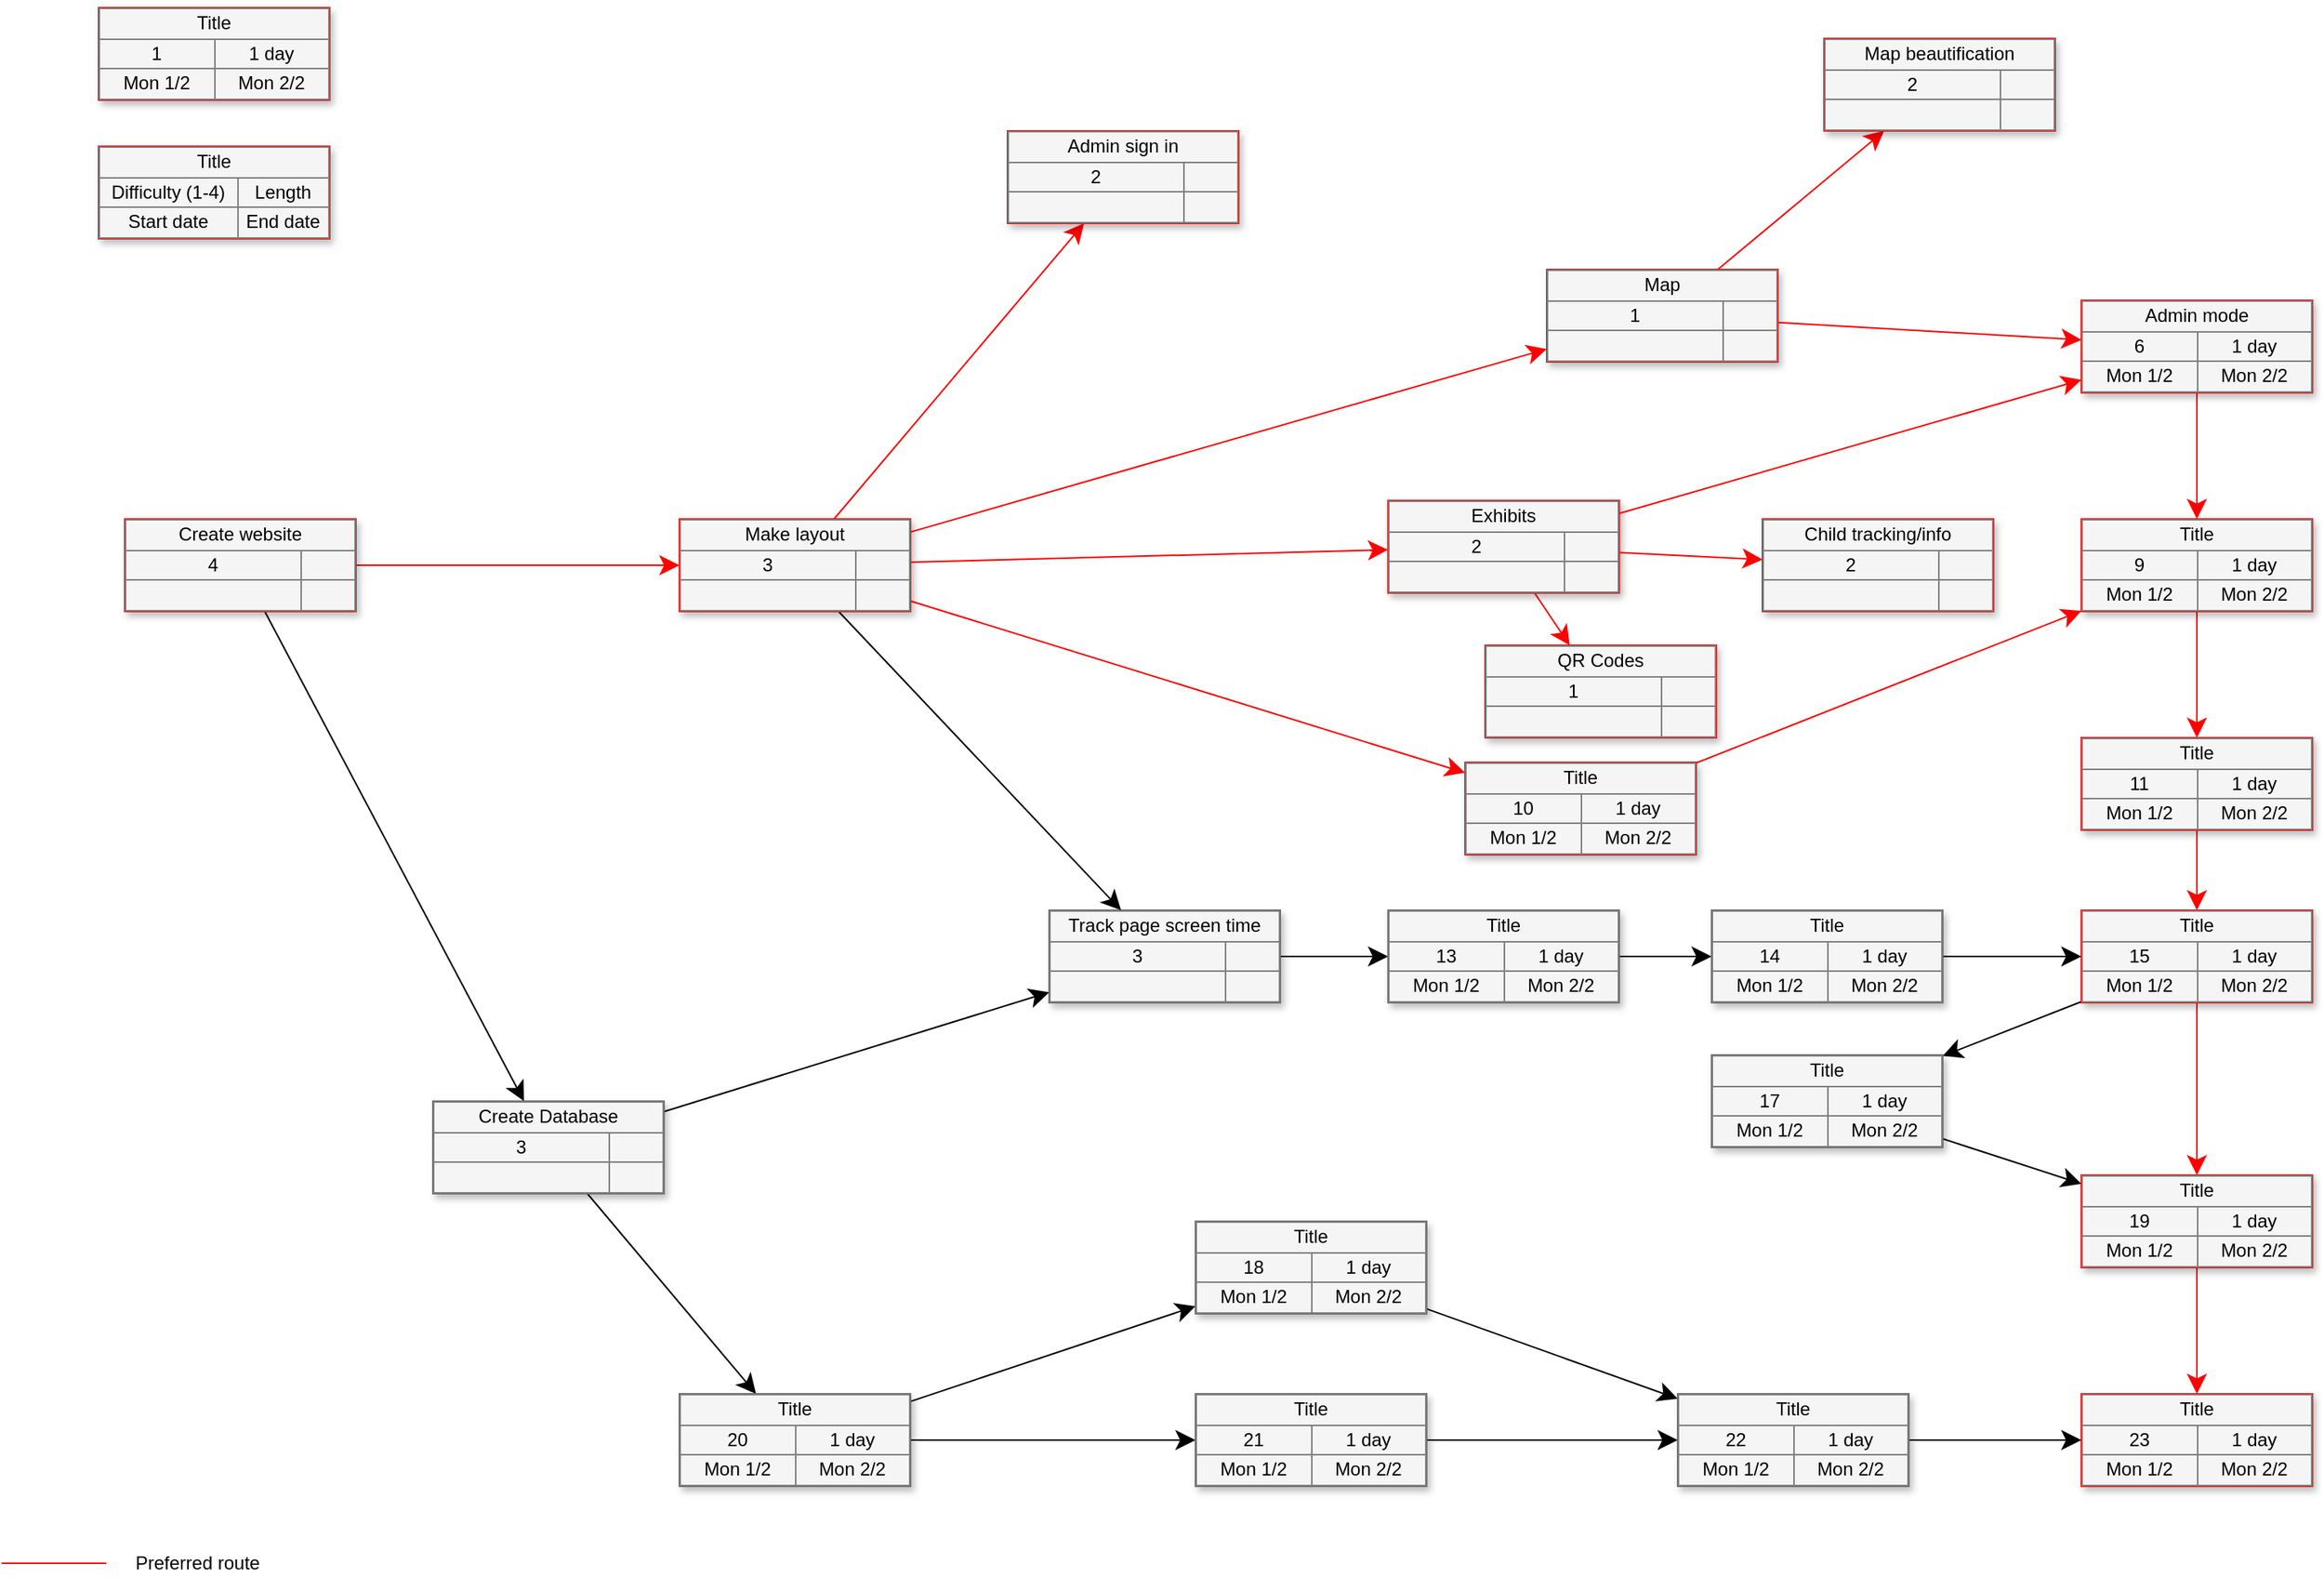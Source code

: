 <mxfile version="23.1.2" type="github">
  <diagram name="Page-1" id="J03XFwXeaJ3_T0vlT2W6">
    <mxGraphModel dx="2585" dy="1135" grid="1" gridSize="10" guides="1" tooltips="1" connect="1" arrows="1" fold="1" page="1" pageScale="1" pageWidth="850" pageHeight="1100" math="0" shadow="0">
      <root>
        <mxCell id="0" />
        <mxCell id="1" parent="0" />
        <mxCell id="STabTnl1CdR23ZgxqfIc-58" style="edgeStyle=none;curved=1;html=1;startSize=10;endArrow=classic;endFill=1;endSize=10;strokeColor=#FF0000;strokeWidth=1;fontSize=12;" edge="1" parent="1" source="STabTnl1CdR23ZgxqfIc-80" target="STabTnl1CdR23ZgxqfIc-75">
          <mxGeometry relative="1" as="geometry" />
        </mxCell>
        <mxCell id="STabTnl1CdR23ZgxqfIc-59" style="edgeStyle=none;curved=1;html=1;startSize=10;endArrow=classic;endFill=1;endSize=10;strokeColor=#FF0000;strokeWidth=1;fontSize=12;" edge="1" parent="1" source="STabTnl1CdR23ZgxqfIc-61" target="STabTnl1CdR23ZgxqfIc-80">
          <mxGeometry relative="1" as="geometry" />
        </mxCell>
        <mxCell id="STabTnl1CdR23ZgxqfIc-60" style="edgeStyle=none;curved=1;html=1;startSize=10;endArrow=classic;endFill=1;endSize=10;strokeWidth=1;fontSize=12;" edge="1" parent="1" source="STabTnl1CdR23ZgxqfIc-61" target="STabTnl1CdR23ZgxqfIc-83">
          <mxGeometry relative="1" as="geometry" />
        </mxCell>
        <mxCell id="STabTnl1CdR23ZgxqfIc-61" value="&lt;table border=&quot;1&quot; width=&quot;100%&quot; style=&quot;width: 100% ; height: 100% ; border-collapse: collapse&quot;&gt;&lt;tbody&gt;&lt;tr&gt;&lt;td colspan=&quot;2&quot; align=&quot;center&quot;&gt;&lt;font style=&quot;font-size: 12px;&quot;&gt;Create website&lt;/font&gt;&lt;/td&gt;&lt;/tr&gt;&lt;tr&gt;&lt;td align=&quot;center&quot;&gt;4&lt;/td&gt;&lt;td align=&quot;center&quot;&gt;&lt;br&gt;&lt;/td&gt;&lt;/tr&gt;&lt;tr&gt;&lt;td align=&quot;center&quot;&gt;&lt;br&gt;&lt;/td&gt;&lt;td align=&quot;center&quot;&gt;&lt;br&gt;&lt;/td&gt;&lt;/tr&gt;&lt;/tbody&gt;&lt;/table&gt;" style="text;html=1;strokeColor=#FF0000;fillColor=#f5f5f5;overflow=fill;rounded=0;shadow=1;fontSize=12;align=center;" vertex="1" parent="1">
          <mxGeometry x="167" y="432" width="150" height="60" as="geometry" />
        </mxCell>
        <mxCell id="STabTnl1CdR23ZgxqfIc-62" style="edgeStyle=none;curved=1;html=1;startSize=10;endArrow=classic;endFill=1;endSize=10;strokeColor=#FF0000;strokeWidth=1;fontSize=12;" edge="1" parent="1" source="STabTnl1CdR23ZgxqfIc-63" target="STabTnl1CdR23ZgxqfIc-93">
          <mxGeometry relative="1" as="geometry" />
        </mxCell>
        <mxCell id="STabTnl1CdR23ZgxqfIc-63" value="&lt;table border=&quot;1&quot; width=&quot;100%&quot; style=&quot;width: 100% ; height: 100% ; border-collapse: collapse&quot;&gt;&lt;tbody&gt;&lt;tr&gt;&lt;td colspan=&quot;2&quot; align=&quot;center&quot;&gt;&lt;font style=&quot;font-size: 12px&quot;&gt;Title&lt;/font&gt;&lt;/td&gt;&lt;/tr&gt;&lt;tr&gt;&lt;td align=&quot;center&quot;&gt;19&lt;/td&gt;&lt;td align=&quot;center&quot;&gt;&lt;font style=&quot;font-size: 12px&quot;&gt;1 day&lt;/font&gt;&lt;/td&gt;&lt;/tr&gt;&lt;tr&gt;&lt;td align=&quot;center&quot;&gt;&lt;font style=&quot;font-size: 12px&quot;&gt;Mon 1/2&lt;/font&gt;&lt;/td&gt;&lt;td align=&quot;center&quot;&gt;&lt;font style=&quot;font-size: 12px&quot;&gt;Mon 2/2&lt;/font&gt;&lt;/td&gt;&lt;/tr&gt;&lt;/tbody&gt;&lt;/table&gt;" style="text;html=1;strokeColor=#FF0000;fillColor=#f5f5f5;overflow=fill;rounded=0;shadow=1;fontSize=12;align=center;" vertex="1" parent="1">
          <mxGeometry x="1437" y="858" width="150" height="60" as="geometry" />
        </mxCell>
        <mxCell id="STabTnl1CdR23ZgxqfIc-64" style="edgeStyle=none;curved=1;html=1;startSize=10;endArrow=classic;endFill=1;endSize=10;strokeColor=#FF0000;strokeWidth=1;fontSize=12;" edge="1" parent="1" source="STabTnl1CdR23ZgxqfIc-66" target="STabTnl1CdR23ZgxqfIc-63">
          <mxGeometry relative="1" as="geometry" />
        </mxCell>
        <mxCell id="STabTnl1CdR23ZgxqfIc-65" style="edgeStyle=none;curved=1;html=1;startSize=10;endArrow=classic;endFill=1;endSize=10;strokeWidth=1;fontSize=12;" edge="1" parent="1" source="STabTnl1CdR23ZgxqfIc-66" target="STabTnl1CdR23ZgxqfIc-108">
          <mxGeometry relative="1" as="geometry">
            <mxPoint x="1397" y="700" as="targetPoint" />
          </mxGeometry>
        </mxCell>
        <mxCell id="STabTnl1CdR23ZgxqfIc-66" value="&lt;table border=&quot;1&quot; width=&quot;100%&quot; style=&quot;width: 100% ; height: 100% ; border-collapse: collapse&quot;&gt;&lt;tbody&gt;&lt;tr&gt;&lt;td colspan=&quot;2&quot; align=&quot;center&quot;&gt;&lt;font style=&quot;font-size: 12px&quot;&gt;Title&lt;/font&gt;&lt;/td&gt;&lt;/tr&gt;&lt;tr&gt;&lt;td align=&quot;center&quot;&gt;15&lt;/td&gt;&lt;td align=&quot;center&quot;&gt;&lt;font style=&quot;font-size: 12px&quot;&gt;1 day&lt;/font&gt;&lt;/td&gt;&lt;/tr&gt;&lt;tr&gt;&lt;td align=&quot;center&quot;&gt;&lt;font style=&quot;font-size: 12px&quot;&gt;Mon 1/2&lt;/font&gt;&lt;/td&gt;&lt;td align=&quot;center&quot;&gt;&lt;font style=&quot;font-size: 12px&quot;&gt;Mon 2/2&lt;/font&gt;&lt;/td&gt;&lt;/tr&gt;&lt;/tbody&gt;&lt;/table&gt;" style="text;html=1;strokeColor=#FF0000;fillColor=#f5f5f5;overflow=fill;rounded=0;shadow=1;fontSize=12;align=center;" vertex="1" parent="1">
          <mxGeometry x="1437" y="686" width="150" height="60" as="geometry" />
        </mxCell>
        <mxCell id="STabTnl1CdR23ZgxqfIc-67" style="edgeStyle=none;curved=1;html=1;startSize=10;endArrow=classic;endFill=1;endSize=10;strokeColor=#FF0000;strokeWidth=1;fontSize=12;" edge="1" parent="1" source="STabTnl1CdR23ZgxqfIc-68" target="STabTnl1CdR23ZgxqfIc-66">
          <mxGeometry relative="1" as="geometry" />
        </mxCell>
        <mxCell id="STabTnl1CdR23ZgxqfIc-68" value="&lt;table border=&quot;1&quot; width=&quot;100%&quot; style=&quot;width: 100% ; height: 100% ; border-collapse: collapse&quot;&gt;&lt;tbody&gt;&lt;tr&gt;&lt;td colspan=&quot;2&quot; align=&quot;center&quot;&gt;&lt;font style=&quot;font-size: 12px&quot;&gt;Title&lt;/font&gt;&lt;/td&gt;&lt;/tr&gt;&lt;tr&gt;&lt;td align=&quot;center&quot;&gt;&lt;font style=&quot;font-size: 12px&quot;&gt;11&lt;/font&gt;&lt;/td&gt;&lt;td align=&quot;center&quot;&gt;&lt;font style=&quot;font-size: 12px&quot;&gt;1 day&lt;/font&gt;&lt;/td&gt;&lt;/tr&gt;&lt;tr&gt;&lt;td align=&quot;center&quot;&gt;&lt;font style=&quot;font-size: 12px&quot;&gt;Mon 1/2&lt;/font&gt;&lt;/td&gt;&lt;td align=&quot;center&quot;&gt;&lt;font style=&quot;font-size: 12px&quot;&gt;Mon 2/2&lt;/font&gt;&lt;/td&gt;&lt;/tr&gt;&lt;/tbody&gt;&lt;/table&gt;" style="text;html=1;strokeColor=#FF0000;fillColor=#f5f5f5;overflow=fill;rounded=0;shadow=1;fontSize=12;align=center;" vertex="1" parent="1">
          <mxGeometry x="1437" y="574" width="150" height="60" as="geometry" />
        </mxCell>
        <mxCell id="STabTnl1CdR23ZgxqfIc-69" style="edgeStyle=none;curved=1;html=1;startSize=10;endArrow=classic;endFill=1;endSize=10;strokeColor=#FF0000;strokeWidth=1;fontSize=12;" edge="1" parent="1" source="STabTnl1CdR23ZgxqfIc-70" target="STabTnl1CdR23ZgxqfIc-68">
          <mxGeometry relative="1" as="geometry" />
        </mxCell>
        <mxCell id="STabTnl1CdR23ZgxqfIc-70" value="&lt;table border=&quot;1&quot; width=&quot;100%&quot; style=&quot;width: 100% ; height: 100% ; border-collapse: collapse&quot;&gt;&lt;tbody&gt;&lt;tr&gt;&lt;td colspan=&quot;2&quot; align=&quot;center&quot;&gt;&lt;font style=&quot;font-size: 12px&quot;&gt;Title&lt;/font&gt;&lt;/td&gt;&lt;/tr&gt;&lt;tr&gt;&lt;td align=&quot;center&quot;&gt;9&lt;/td&gt;&lt;td align=&quot;center&quot;&gt;&lt;font style=&quot;font-size: 12px&quot;&gt;1 day&lt;/font&gt;&lt;/td&gt;&lt;/tr&gt;&lt;tr&gt;&lt;td align=&quot;center&quot;&gt;&lt;font style=&quot;font-size: 12px&quot;&gt;Mon 1/2&lt;/font&gt;&lt;/td&gt;&lt;td align=&quot;center&quot;&gt;&lt;font style=&quot;font-size: 12px&quot;&gt;Mon 2/2&lt;/font&gt;&lt;/td&gt;&lt;/tr&gt;&lt;/tbody&gt;&lt;/table&gt;" style="text;html=1;strokeColor=#FF0000;fillColor=#f5f5f5;overflow=fill;rounded=0;shadow=1;fontSize=12;align=center;" vertex="1" parent="1">
          <mxGeometry x="1437" y="432" width="150" height="60" as="geometry" />
        </mxCell>
        <mxCell id="STabTnl1CdR23ZgxqfIc-71" style="edgeStyle=none;curved=1;html=1;startSize=10;endArrow=classic;endFill=1;endSize=10;strokeWidth=1;fontSize=12;" edge="1" parent="1" source="STabTnl1CdR23ZgxqfIc-72" target="STabTnl1CdR23ZgxqfIc-104">
          <mxGeometry relative="1" as="geometry" />
        </mxCell>
        <mxCell id="STabTnl1CdR23ZgxqfIc-72" value="&lt;table border=&quot;1&quot; width=&quot;100%&quot; style=&quot;width: 100% ; height: 100% ; border-collapse: collapse&quot;&gt;&lt;tbody&gt;&lt;tr&gt;&lt;td colspan=&quot;2&quot; align=&quot;center&quot;&gt;Track page screen time&lt;/td&gt;&lt;/tr&gt;&lt;tr&gt;&lt;td align=&quot;center&quot;&gt;3&lt;/td&gt;&lt;td align=&quot;center&quot;&gt;&lt;/td&gt;&lt;/tr&gt;&lt;tr&gt;&lt;td align=&quot;center&quot;&gt;&lt;/td&gt;&lt;td align=&quot;center&quot;&gt;&lt;br&gt;&lt;/td&gt;&lt;/tr&gt;&lt;/tbody&gt;&lt;/table&gt;" style="text;html=1;strokeColor=#666666;fillColor=#f5f5f5;overflow=fill;rounded=0;shadow=1;fontSize=12;align=center;" vertex="1" parent="1">
          <mxGeometry x="767" y="686" width="150" height="60" as="geometry" />
        </mxCell>
        <mxCell id="STabTnl1CdR23ZgxqfIc-73" style="edgeStyle=none;curved=1;html=1;startSize=10;endArrow=classic;endFill=1;endSize=10;strokeColor=#FF0000;strokeWidth=1;fontSize=12;" edge="1" parent="1" source="STabTnl1CdR23ZgxqfIc-74" target="STabTnl1CdR23ZgxqfIc-96">
          <mxGeometry relative="1" as="geometry" />
        </mxCell>
        <mxCell id="STabTnl1CdR23ZgxqfIc-74" value="&lt;table border=&quot;1&quot; width=&quot;100%&quot; style=&quot;width: 100% ; height: 100% ; border-collapse: collapse&quot;&gt;&lt;tbody&gt;&lt;tr&gt;&lt;td colspan=&quot;2&quot; align=&quot;center&quot;&gt;Exhibits&lt;/td&gt;&lt;/tr&gt;&lt;tr&gt;&lt;td align=&quot;center&quot;&gt;2&lt;/td&gt;&lt;td align=&quot;center&quot;&gt;&lt;/td&gt;&lt;/tr&gt;&lt;tr&gt;&lt;td align=&quot;center&quot;&gt;&lt;/td&gt;&lt;td align=&quot;center&quot;&gt;&lt;br&gt;&lt;/td&gt;&lt;/tr&gt;&lt;/tbody&gt;&lt;/table&gt;" style="text;html=1;strokeColor=#FF0000;fillColor=#f5f5f5;overflow=fill;rounded=0;shadow=1;fontSize=12;align=center;" vertex="1" parent="1">
          <mxGeometry x="987" y="420" width="150" height="60" as="geometry" />
        </mxCell>
        <mxCell id="STabTnl1CdR23ZgxqfIc-75" value="&lt;table border=&quot;1&quot; width=&quot;100%&quot; style=&quot;width: 100% ; height: 100% ; border-collapse: collapse&quot;&gt;&lt;tbody&gt;&lt;tr&gt;&lt;td colspan=&quot;2&quot; align=&quot;center&quot;&gt;Admin sign in&lt;/td&gt;&lt;/tr&gt;&lt;tr&gt;&lt;td align=&quot;center&quot;&gt;2&lt;/td&gt;&lt;td align=&quot;center&quot;&gt;&lt;br&gt;&lt;/td&gt;&lt;/tr&gt;&lt;tr&gt;&lt;td align=&quot;center&quot;&gt;&lt;/td&gt;&lt;td align=&quot;center&quot;&gt;&lt;br&gt;&lt;/td&gt;&lt;/tr&gt;&lt;/tbody&gt;&lt;/table&gt;" style="text;html=1;strokeColor=#FF0000;fillColor=#f5f5f5;overflow=fill;rounded=0;shadow=1;fontSize=12;align=center;" vertex="1" parent="1">
          <mxGeometry x="740" y="180" width="150" height="60" as="geometry" />
        </mxCell>
        <mxCell id="STabTnl1CdR23ZgxqfIc-76" style="edgeStyle=none;curved=1;html=1;startSize=10;endArrow=classic;endFill=1;endSize=10;strokeColor=#FF0000;strokeWidth=1;fontSize=12;" edge="1" parent="1" source="STabTnl1CdR23ZgxqfIc-80" target="STabTnl1CdR23ZgxqfIc-85">
          <mxGeometry relative="1" as="geometry" />
        </mxCell>
        <mxCell id="STabTnl1CdR23ZgxqfIc-77" style="edgeStyle=none;curved=1;html=1;startSize=10;endArrow=classic;endFill=1;endSize=10;strokeColor=#FF0000;strokeWidth=1;fontSize=12;" edge="1" parent="1" source="STabTnl1CdR23ZgxqfIc-80" target="STabTnl1CdR23ZgxqfIc-74">
          <mxGeometry relative="1" as="geometry" />
        </mxCell>
        <mxCell id="STabTnl1CdR23ZgxqfIc-78" style="edgeStyle=none;curved=1;html=1;startSize=10;endArrow=classic;endFill=1;endSize=10;strokeColor=#FF0000;strokeWidth=1;fontSize=12;" edge="1" parent="1" source="STabTnl1CdR23ZgxqfIc-80" target="STabTnl1CdR23ZgxqfIc-87">
          <mxGeometry relative="1" as="geometry" />
        </mxCell>
        <mxCell id="STabTnl1CdR23ZgxqfIc-79" style="edgeStyle=none;curved=1;html=1;startSize=10;endArrow=classic;endFill=1;endSize=10;strokeWidth=1;fontSize=12;" edge="1" parent="1" source="STabTnl1CdR23ZgxqfIc-80" target="STabTnl1CdR23ZgxqfIc-72">
          <mxGeometry relative="1" as="geometry" />
        </mxCell>
        <mxCell id="STabTnl1CdR23ZgxqfIc-80" value="&lt;table border=&quot;1&quot; width=&quot;100%&quot; style=&quot;width: 100% ; height: 100% ; border-collapse: collapse&quot;&gt;&lt;tbody&gt;&lt;tr&gt;&lt;td colspan=&quot;2&quot; align=&quot;center&quot;&gt;Make layout&lt;/td&gt;&lt;/tr&gt;&lt;tr&gt;&lt;td align=&quot;center&quot;&gt;3&lt;/td&gt;&lt;td align=&quot;center&quot;&gt;&lt;br&gt;&lt;/td&gt;&lt;/tr&gt;&lt;tr&gt;&lt;td align=&quot;center&quot;&gt;&lt;/td&gt;&lt;td align=&quot;center&quot;&gt;&lt;br&gt;&lt;/td&gt;&lt;/tr&gt;&lt;/tbody&gt;&lt;/table&gt;" style="text;html=1;strokeColor=#FF0000;fillColor=#f5f5f5;overflow=fill;rounded=0;shadow=1;fontSize=12;align=center;" vertex="1" parent="1">
          <mxGeometry x="527" y="432.0" width="150" height="60" as="geometry" />
        </mxCell>
        <mxCell id="STabTnl1CdR23ZgxqfIc-81" style="edgeStyle=none;curved=1;html=1;startSize=10;endArrow=classic;endFill=1;endSize=10;strokeWidth=1;fontSize=12;" edge="1" parent="1" source="STabTnl1CdR23ZgxqfIc-83" target="STabTnl1CdR23ZgxqfIc-92">
          <mxGeometry relative="1" as="geometry" />
        </mxCell>
        <mxCell id="STabTnl1CdR23ZgxqfIc-82" style="edgeStyle=none;curved=1;html=1;startSize=10;endArrow=classic;endFill=1;endSize=10;strokeWidth=1;fontSize=12;" edge="1" parent="1" source="STabTnl1CdR23ZgxqfIc-83" target="STabTnl1CdR23ZgxqfIc-72">
          <mxGeometry relative="1" as="geometry" />
        </mxCell>
        <mxCell id="STabTnl1CdR23ZgxqfIc-83" value="&lt;table border=&quot;1&quot; width=&quot;100%&quot; style=&quot;width: 100% ; height: 100% ; border-collapse: collapse&quot;&gt;&lt;tbody&gt;&lt;tr&gt;&lt;td colspan=&quot;2&quot; align=&quot;center&quot;&gt;Create Database&lt;/td&gt;&lt;/tr&gt;&lt;tr&gt;&lt;td align=&quot;center&quot;&gt;3&lt;/td&gt;&lt;td align=&quot;center&quot;&gt;&lt;br&gt;&lt;/td&gt;&lt;/tr&gt;&lt;tr&gt;&lt;td align=&quot;center&quot;&gt;&lt;/td&gt;&lt;td align=&quot;center&quot;&gt;&lt;br&gt;&lt;/td&gt;&lt;/tr&gt;&lt;/tbody&gt;&lt;/table&gt;" style="text;html=1;strokeColor=#666666;fillColor=#f5f5f5;overflow=fill;rounded=0;shadow=1;fontSize=12;align=center;" vertex="1" parent="1">
          <mxGeometry x="367" y="810" width="150" height="60" as="geometry" />
        </mxCell>
        <mxCell id="STabTnl1CdR23ZgxqfIc-84" style="edgeStyle=none;curved=1;html=1;startSize=10;endArrow=classic;endFill=1;endSize=10;strokeColor=#FF0000;strokeWidth=1;fontSize=12;" edge="1" parent="1" source="STabTnl1CdR23ZgxqfIc-85" target="STabTnl1CdR23ZgxqfIc-94">
          <mxGeometry relative="1" as="geometry" />
        </mxCell>
        <mxCell id="STabTnl1CdR23ZgxqfIc-85" value="&lt;table border=&quot;1&quot; width=&quot;100%&quot; style=&quot;width: 100% ; height: 100% ; border-collapse: collapse&quot;&gt;&lt;tbody&gt;&lt;tr&gt;&lt;td colspan=&quot;2&quot; align=&quot;center&quot;&gt;Map&lt;/td&gt;&lt;/tr&gt;&lt;tr&gt;&lt;td align=&quot;center&quot;&gt;&lt;font style=&quot;font-size: 12px;&quot;&gt;1&lt;/font&gt;&lt;/td&gt;&lt;td align=&quot;center&quot;&gt;&lt;/td&gt;&lt;/tr&gt;&lt;tr&gt;&lt;td align=&quot;center&quot;&gt;&lt;/td&gt;&lt;td align=&quot;center&quot;&gt;&lt;br&gt;&lt;/td&gt;&lt;/tr&gt;&lt;/tbody&gt;&lt;/table&gt;" style="text;html=1;strokeColor=#FF0000;fillColor=#f5f5f5;overflow=fill;rounded=0;shadow=1;fontSize=12;align=center;" vertex="1" parent="1">
          <mxGeometry x="1090" y="270" width="150" height="60" as="geometry" />
        </mxCell>
        <mxCell id="STabTnl1CdR23ZgxqfIc-86" style="edgeStyle=none;curved=1;html=1;startSize=10;endArrow=classic;endFill=1;endSize=10;strokeColor=#FF0000;strokeWidth=1;fontSize=12;" edge="1" parent="1" source="STabTnl1CdR23ZgxqfIc-87" target="STabTnl1CdR23ZgxqfIc-70">
          <mxGeometry relative="1" as="geometry" />
        </mxCell>
        <mxCell id="STabTnl1CdR23ZgxqfIc-87" value="&lt;table border=&quot;1&quot; width=&quot;100%&quot; style=&quot;width: 100% ; height: 100% ; border-collapse: collapse&quot;&gt;&lt;tbody&gt;&lt;tr&gt;&lt;td colspan=&quot;2&quot; align=&quot;center&quot;&gt;&lt;font style=&quot;font-size: 12px&quot;&gt;Title&lt;/font&gt;&lt;/td&gt;&lt;/tr&gt;&lt;tr&gt;&lt;td align=&quot;center&quot;&gt;10&lt;/td&gt;&lt;td align=&quot;center&quot;&gt;&lt;font style=&quot;font-size: 12px&quot;&gt;1 day&lt;/font&gt;&lt;/td&gt;&lt;/tr&gt;&lt;tr&gt;&lt;td align=&quot;center&quot;&gt;&lt;font style=&quot;font-size: 12px&quot;&gt;Mon 1/2&lt;/font&gt;&lt;/td&gt;&lt;td align=&quot;center&quot;&gt;&lt;font style=&quot;font-size: 12px&quot;&gt;Mon 2/2&lt;/font&gt;&lt;/td&gt;&lt;/tr&gt;&lt;/tbody&gt;&lt;/table&gt;" style="text;html=1;strokeColor=#FF0000;fillColor=#f5f5f5;overflow=fill;rounded=0;shadow=1;fontSize=12;align=center;" vertex="1" parent="1">
          <mxGeometry x="1037" y="590" width="150" height="60" as="geometry" />
        </mxCell>
        <mxCell id="STabTnl1CdR23ZgxqfIc-88" style="edgeStyle=none;curved=1;html=1;startSize=10;endArrow=classic;endFill=1;endSize=10;strokeColor=#FF0000;strokeWidth=1;fontSize=12;" edge="1" parent="1" source="STabTnl1CdR23ZgxqfIc-89" target="STabTnl1CdR23ZgxqfIc-70">
          <mxGeometry relative="1" as="geometry" />
        </mxCell>
        <mxCell id="STabTnl1CdR23ZgxqfIc-89" value="&lt;table border=&quot;1&quot; width=&quot;100%&quot; style=&quot;width: 100% ; height: 100% ; border-collapse: collapse&quot;&gt;&lt;tbody&gt;&lt;tr&gt;&lt;td colspan=&quot;2&quot; align=&quot;center&quot;&gt;Admin mode&lt;/td&gt;&lt;/tr&gt;&lt;tr&gt;&lt;td align=&quot;center&quot;&gt;6&lt;/td&gt;&lt;td align=&quot;center&quot;&gt;&lt;font style=&quot;font-size: 12px&quot;&gt;1 day&lt;/font&gt;&lt;/td&gt;&lt;/tr&gt;&lt;tr&gt;&lt;td align=&quot;center&quot;&gt;&lt;font style=&quot;font-size: 12px&quot;&gt;Mon 1/2&lt;/font&gt;&lt;/td&gt;&lt;td align=&quot;center&quot;&gt;&lt;font style=&quot;font-size: 12px&quot;&gt;Mon 2/2&lt;/font&gt;&lt;/td&gt;&lt;/tr&gt;&lt;/tbody&gt;&lt;/table&gt;" style="text;html=1;strokeColor=#FF0000;fillColor=#f5f5f5;overflow=fill;rounded=0;shadow=1;fontSize=12;align=center;" vertex="1" parent="1">
          <mxGeometry x="1437" y="290" width="150" height="60" as="geometry" />
        </mxCell>
        <mxCell id="STabTnl1CdR23ZgxqfIc-90" style="edgeStyle=none;curved=1;html=1;startSize=10;endArrow=classic;endFill=1;endSize=10;strokeWidth=1;fontSize=12;" edge="1" parent="1" source="STabTnl1CdR23ZgxqfIc-92" target="STabTnl1CdR23ZgxqfIc-100">
          <mxGeometry relative="1" as="geometry" />
        </mxCell>
        <mxCell id="STabTnl1CdR23ZgxqfIc-91" style="edgeStyle=none;curved=1;html=1;startSize=10;endArrow=classic;endFill=1;endSize=10;strokeWidth=1;fontSize=12;" edge="1" parent="1" source="STabTnl1CdR23ZgxqfIc-92" target="STabTnl1CdR23ZgxqfIc-98">
          <mxGeometry relative="1" as="geometry" />
        </mxCell>
        <mxCell id="STabTnl1CdR23ZgxqfIc-92" value="&lt;table border=&quot;1&quot; width=&quot;100%&quot; style=&quot;width: 100% ; height: 100% ; border-collapse: collapse&quot;&gt;&lt;tbody&gt;&lt;tr&gt;&lt;td colspan=&quot;2&quot; align=&quot;center&quot;&gt;&lt;font style=&quot;font-size: 12px&quot;&gt;Title&lt;/font&gt;&lt;/td&gt;&lt;/tr&gt;&lt;tr&gt;&lt;td align=&quot;center&quot;&gt;20&lt;/td&gt;&lt;td align=&quot;center&quot;&gt;&lt;font style=&quot;font-size: 12px&quot;&gt;1 day&lt;/font&gt;&lt;/td&gt;&lt;/tr&gt;&lt;tr&gt;&lt;td align=&quot;center&quot;&gt;&lt;font style=&quot;font-size: 12px&quot;&gt;Mon 1/2&lt;/font&gt;&lt;/td&gt;&lt;td align=&quot;center&quot;&gt;&lt;font style=&quot;font-size: 12px&quot;&gt;Mon 2/2&lt;/font&gt;&lt;/td&gt;&lt;/tr&gt;&lt;/tbody&gt;&lt;/table&gt;" style="text;html=1;strokeColor=#666666;fillColor=#f5f5f5;overflow=fill;rounded=0;shadow=1;fontSize=12;align=center;" vertex="1" parent="1">
          <mxGeometry x="527" y="1000" width="150" height="60" as="geometry" />
        </mxCell>
        <mxCell id="STabTnl1CdR23ZgxqfIc-93" value="&lt;table border=&quot;1&quot; width=&quot;100%&quot; style=&quot;width: 100% ; height: 100% ; border-collapse: collapse&quot;&gt;&lt;tbody&gt;&lt;tr&gt;&lt;td colspan=&quot;2&quot; align=&quot;center&quot;&gt;&lt;font style=&quot;font-size: 12px&quot;&gt;Title&lt;/font&gt;&lt;/td&gt;&lt;/tr&gt;&lt;tr&gt;&lt;td align=&quot;center&quot;&gt;23&lt;/td&gt;&lt;td align=&quot;center&quot;&gt;&lt;font style=&quot;font-size: 12px&quot;&gt;1 day&lt;/font&gt;&lt;/td&gt;&lt;/tr&gt;&lt;tr&gt;&lt;td align=&quot;center&quot;&gt;&lt;font style=&quot;font-size: 12px&quot;&gt;Mon 1/2&lt;/font&gt;&lt;/td&gt;&lt;td align=&quot;center&quot;&gt;&lt;font style=&quot;font-size: 12px&quot;&gt;Mon 2/2&lt;/font&gt;&lt;/td&gt;&lt;/tr&gt;&lt;/tbody&gt;&lt;/table&gt;" style="text;html=1;strokeColor=#FF0000;fillColor=#f5f5f5;overflow=fill;rounded=0;shadow=1;fontSize=12;align=center;" vertex="1" parent="1">
          <mxGeometry x="1437" y="1000" width="150" height="60" as="geometry" />
        </mxCell>
        <mxCell id="STabTnl1CdR23ZgxqfIc-94" value="&lt;table border=&quot;1&quot; width=&quot;100%&quot; style=&quot;width: 100% ; height: 100% ; border-collapse: collapse&quot;&gt;&lt;tbody&gt;&lt;tr&gt;&lt;td colspan=&quot;2&quot; align=&quot;center&quot;&gt;&lt;font style=&quot;font-size: 12px&quot;&gt;Map beautification&lt;/font&gt;&lt;/td&gt;&lt;/tr&gt;&lt;tr&gt;&lt;td align=&quot;center&quot;&gt;2&lt;/td&gt;&lt;td align=&quot;center&quot;&gt;&lt;/td&gt;&lt;/tr&gt;&lt;tr&gt;&lt;td align=&quot;center&quot;&gt;&lt;/td&gt;&lt;td align=&quot;center&quot;&gt;&lt;br&gt;&lt;/td&gt;&lt;/tr&gt;&lt;/tbody&gt;&lt;/table&gt;" style="text;html=1;strokeColor=#FF0000;fillColor=#f5f5f5;overflow=fill;rounded=0;shadow=1;fontSize=12;align=center;" vertex="1" parent="1">
          <mxGeometry x="1270" y="120" width="150" height="60" as="geometry" />
        </mxCell>
        <mxCell id="STabTnl1CdR23ZgxqfIc-95" style="edgeStyle=none;curved=1;html=1;startSize=10;endArrow=classic;endFill=1;endSize=10;strokeColor=#FF0000;strokeWidth=1;fontSize=12;" edge="1" parent="1" source="STabTnl1CdR23ZgxqfIc-74" target="STabTnl1CdR23ZgxqfIc-89">
          <mxGeometry relative="1" as="geometry" />
        </mxCell>
        <mxCell id="STabTnl1CdR23ZgxqfIc-96" value="&lt;table border=&quot;1&quot; width=&quot;100%&quot; style=&quot;width: 100% ; height: 100% ; border-collapse: collapse&quot;&gt;&lt;tbody&gt;&lt;tr&gt;&lt;td colspan=&quot;2&quot; align=&quot;center&quot;&gt;QR Codes&lt;/td&gt;&lt;/tr&gt;&lt;tr&gt;&lt;td align=&quot;center&quot;&gt;1&lt;/td&gt;&lt;td align=&quot;center&quot;&gt;&lt;br&gt;&lt;/td&gt;&lt;/tr&gt;&lt;tr&gt;&lt;td align=&quot;center&quot;&gt;&lt;/td&gt;&lt;td align=&quot;center&quot;&gt;&lt;br&gt;&lt;/td&gt;&lt;/tr&gt;&lt;/tbody&gt;&lt;/table&gt;" style="text;html=1;strokeColor=#FF0000;fillColor=#f5f5f5;overflow=fill;rounded=0;shadow=1;fontSize=12;align=center;" vertex="1" parent="1">
          <mxGeometry x="1050" y="514" width="150" height="60" as="geometry" />
        </mxCell>
        <mxCell id="STabTnl1CdR23ZgxqfIc-97" style="edgeStyle=none;curved=1;html=1;startSize=10;endArrow=classic;endFill=1;endSize=10;strokeWidth=1;fontSize=12;" edge="1" parent="1" source="STabTnl1CdR23ZgxqfIc-98" target="STabTnl1CdR23ZgxqfIc-102">
          <mxGeometry relative="1" as="geometry" />
        </mxCell>
        <mxCell id="STabTnl1CdR23ZgxqfIc-98" value="&lt;table border=&quot;1&quot; width=&quot;100%&quot; style=&quot;width: 100% ; height: 100% ; border-collapse: collapse&quot;&gt;&lt;tbody&gt;&lt;tr&gt;&lt;td colspan=&quot;2&quot; align=&quot;center&quot;&gt;&lt;font style=&quot;font-size: 12px&quot;&gt;Title&lt;/font&gt;&lt;/td&gt;&lt;/tr&gt;&lt;tr&gt;&lt;td align=&quot;center&quot;&gt;18&lt;/td&gt;&lt;td align=&quot;center&quot;&gt;&lt;font style=&quot;font-size: 12px&quot;&gt;1 day&lt;/font&gt;&lt;/td&gt;&lt;/tr&gt;&lt;tr&gt;&lt;td align=&quot;center&quot;&gt;&lt;font style=&quot;font-size: 12px&quot;&gt;Mon 1/2&lt;/font&gt;&lt;/td&gt;&lt;td align=&quot;center&quot;&gt;&lt;font style=&quot;font-size: 12px&quot;&gt;Mon 2/2&lt;/font&gt;&lt;/td&gt;&lt;/tr&gt;&lt;/tbody&gt;&lt;/table&gt;" style="text;html=1;strokeColor=#666666;fillColor=#f5f5f5;overflow=fill;rounded=0;shadow=1;fontSize=12;align=center;" vertex="1" parent="1">
          <mxGeometry x="862" y="888" width="150" height="60" as="geometry" />
        </mxCell>
        <mxCell id="STabTnl1CdR23ZgxqfIc-99" style="edgeStyle=none;curved=1;html=1;startSize=10;endArrow=classic;endFill=1;endSize=10;strokeWidth=1;fontSize=12;" edge="1" parent="1" source="STabTnl1CdR23ZgxqfIc-100" target="STabTnl1CdR23ZgxqfIc-102">
          <mxGeometry relative="1" as="geometry" />
        </mxCell>
        <mxCell id="STabTnl1CdR23ZgxqfIc-100" value="&lt;table border=&quot;1&quot; width=&quot;100%&quot; style=&quot;width: 100% ; height: 100% ; border-collapse: collapse&quot;&gt;&lt;tbody&gt;&lt;tr&gt;&lt;td colspan=&quot;2&quot; align=&quot;center&quot;&gt;&lt;font style=&quot;font-size: 12px&quot;&gt;Title&lt;/font&gt;&lt;/td&gt;&lt;/tr&gt;&lt;tr&gt;&lt;td align=&quot;center&quot;&gt;21&lt;/td&gt;&lt;td align=&quot;center&quot;&gt;&lt;font style=&quot;font-size: 12px&quot;&gt;1 day&lt;/font&gt;&lt;/td&gt;&lt;/tr&gt;&lt;tr&gt;&lt;td align=&quot;center&quot;&gt;&lt;font style=&quot;font-size: 12px&quot;&gt;Mon 1/2&lt;/font&gt;&lt;/td&gt;&lt;td align=&quot;center&quot;&gt;&lt;font style=&quot;font-size: 12px&quot;&gt;Mon 2/2&lt;/font&gt;&lt;/td&gt;&lt;/tr&gt;&lt;/tbody&gt;&lt;/table&gt;" style="text;html=1;strokeColor=#666666;fillColor=#f5f5f5;overflow=fill;rounded=0;shadow=1;fontSize=12;align=center;" vertex="1" parent="1">
          <mxGeometry x="862" y="1000" width="150" height="60" as="geometry" />
        </mxCell>
        <mxCell id="STabTnl1CdR23ZgxqfIc-101" style="edgeStyle=none;curved=1;html=1;startSize=10;endArrow=classic;endFill=1;endSize=10;strokeWidth=1;fontSize=12;" edge="1" parent="1" source="STabTnl1CdR23ZgxqfIc-102" target="STabTnl1CdR23ZgxqfIc-93">
          <mxGeometry relative="1" as="geometry" />
        </mxCell>
        <mxCell id="STabTnl1CdR23ZgxqfIc-102" value="&lt;table border=&quot;1&quot; width=&quot;100%&quot; style=&quot;width: 100% ; height: 100% ; border-collapse: collapse&quot;&gt;&lt;tbody&gt;&lt;tr&gt;&lt;td colspan=&quot;2&quot; align=&quot;center&quot;&gt;&lt;font style=&quot;font-size: 12px&quot;&gt;Title&lt;/font&gt;&lt;/td&gt;&lt;/tr&gt;&lt;tr&gt;&lt;td align=&quot;center&quot;&gt;22&lt;/td&gt;&lt;td align=&quot;center&quot;&gt;&lt;font style=&quot;font-size: 12px&quot;&gt;1 day&lt;/font&gt;&lt;/td&gt;&lt;/tr&gt;&lt;tr&gt;&lt;td align=&quot;center&quot;&gt;&lt;font style=&quot;font-size: 12px&quot;&gt;Mon 1/2&lt;/font&gt;&lt;/td&gt;&lt;td align=&quot;center&quot;&gt;&lt;font style=&quot;font-size: 12px&quot;&gt;Mon 2/2&lt;/font&gt;&lt;/td&gt;&lt;/tr&gt;&lt;/tbody&gt;&lt;/table&gt;" style="text;html=1;strokeColor=#666666;fillColor=#f5f5f5;overflow=fill;rounded=0;shadow=1;fontSize=12;align=center;" vertex="1" parent="1">
          <mxGeometry x="1175" y="1000" width="150" height="60" as="geometry" />
        </mxCell>
        <mxCell id="STabTnl1CdR23ZgxqfIc-103" style="edgeStyle=none;curved=1;html=1;startSize=10;endArrow=classic;endFill=1;endSize=10;strokeWidth=1;fontSize=12;" edge="1" parent="1" source="STabTnl1CdR23ZgxqfIc-104" target="STabTnl1CdR23ZgxqfIc-106">
          <mxGeometry relative="1" as="geometry" />
        </mxCell>
        <mxCell id="STabTnl1CdR23ZgxqfIc-104" value="&lt;table border=&quot;1&quot; width=&quot;100%&quot; style=&quot;width: 100% ; height: 100% ; border-collapse: collapse&quot;&gt;&lt;tbody&gt;&lt;tr&gt;&lt;td colspan=&quot;2&quot; align=&quot;center&quot;&gt;&lt;font style=&quot;font-size: 12px&quot;&gt;Title&lt;/font&gt;&lt;/td&gt;&lt;/tr&gt;&lt;tr&gt;&lt;td align=&quot;center&quot;&gt;&lt;font style=&quot;font-size: 12px&quot;&gt;13&lt;/font&gt;&lt;/td&gt;&lt;td align=&quot;center&quot;&gt;&lt;font style=&quot;font-size: 12px&quot;&gt;1 day&lt;/font&gt;&lt;/td&gt;&lt;/tr&gt;&lt;tr&gt;&lt;td align=&quot;center&quot;&gt;&lt;font style=&quot;font-size: 12px&quot;&gt;Mon 1/2&lt;/font&gt;&lt;/td&gt;&lt;td align=&quot;center&quot;&gt;&lt;font style=&quot;font-size: 12px&quot;&gt;Mon 2/2&lt;/font&gt;&lt;/td&gt;&lt;/tr&gt;&lt;/tbody&gt;&lt;/table&gt;" style="text;html=1;strokeColor=#666666;fillColor=#f5f5f5;overflow=fill;rounded=0;shadow=1;fontSize=12;align=center;" vertex="1" parent="1">
          <mxGeometry x="987" y="686" width="150" height="60" as="geometry" />
        </mxCell>
        <mxCell id="STabTnl1CdR23ZgxqfIc-105" style="edgeStyle=none;curved=1;html=1;startSize=10;endArrow=classic;endFill=1;endSize=10;strokeWidth=1;fontSize=12;" edge="1" parent="1" source="STabTnl1CdR23ZgxqfIc-106" target="STabTnl1CdR23ZgxqfIc-66">
          <mxGeometry relative="1" as="geometry" />
        </mxCell>
        <mxCell id="STabTnl1CdR23ZgxqfIc-106" value="&lt;table border=&quot;1&quot; width=&quot;100%&quot; style=&quot;width: 100% ; height: 100% ; border-collapse: collapse&quot;&gt;&lt;tbody&gt;&lt;tr&gt;&lt;td colspan=&quot;2&quot; align=&quot;center&quot;&gt;&lt;font style=&quot;font-size: 12px&quot;&gt;Title&lt;/font&gt;&lt;/td&gt;&lt;/tr&gt;&lt;tr&gt;&lt;td align=&quot;center&quot;&gt;14&lt;/td&gt;&lt;td align=&quot;center&quot;&gt;&lt;font style=&quot;font-size: 12px&quot;&gt;1 day&lt;/font&gt;&lt;/td&gt;&lt;/tr&gt;&lt;tr&gt;&lt;td align=&quot;center&quot;&gt;&lt;font style=&quot;font-size: 12px&quot;&gt;Mon 1/2&lt;/font&gt;&lt;/td&gt;&lt;td align=&quot;center&quot;&gt;&lt;font style=&quot;font-size: 12px&quot;&gt;Mon 2/2&lt;/font&gt;&lt;/td&gt;&lt;/tr&gt;&lt;/tbody&gt;&lt;/table&gt;" style="text;html=1;strokeColor=#666666;fillColor=#f5f5f5;overflow=fill;rounded=0;shadow=1;fontSize=12;align=center;" vertex="1" parent="1">
          <mxGeometry x="1197" y="686" width="150" height="60" as="geometry" />
        </mxCell>
        <mxCell id="STabTnl1CdR23ZgxqfIc-107" style="edgeStyle=none;curved=1;html=1;startSize=10;endArrow=classic;endFill=1;endSize=10;strokeWidth=1;fontSize=12;" edge="1" parent="1" source="STabTnl1CdR23ZgxqfIc-108" target="STabTnl1CdR23ZgxqfIc-63">
          <mxGeometry relative="1" as="geometry" />
        </mxCell>
        <mxCell id="STabTnl1CdR23ZgxqfIc-108" value="&lt;table border=&quot;1&quot; width=&quot;100%&quot; style=&quot;width: 100% ; height: 100% ; border-collapse: collapse&quot;&gt;&lt;tbody&gt;&lt;tr&gt;&lt;td colspan=&quot;2&quot; align=&quot;center&quot;&gt;&lt;font style=&quot;font-size: 12px&quot;&gt;Title&lt;/font&gt;&lt;/td&gt;&lt;/tr&gt;&lt;tr&gt;&lt;td align=&quot;center&quot;&gt;17&lt;/td&gt;&lt;td align=&quot;center&quot;&gt;&lt;font style=&quot;font-size: 12px&quot;&gt;1 day&lt;/font&gt;&lt;/td&gt;&lt;/tr&gt;&lt;tr&gt;&lt;td align=&quot;center&quot;&gt;&lt;font style=&quot;font-size: 12px&quot;&gt;Mon 1/2&lt;/font&gt;&lt;/td&gt;&lt;td align=&quot;center&quot;&gt;&lt;font style=&quot;font-size: 12px&quot;&gt;Mon 2/2&lt;/font&gt;&lt;/td&gt;&lt;/tr&gt;&lt;/tbody&gt;&lt;/table&gt;" style="text;html=1;strokeColor=#666666;fillColor=#f5f5f5;overflow=fill;rounded=0;shadow=1;fontSize=12;align=center;" vertex="1" parent="1">
          <mxGeometry x="1197" y="780" width="150" height="60" as="geometry" />
        </mxCell>
        <mxCell id="STabTnl1CdR23ZgxqfIc-109" value="" style="line;strokeWidth=1;html=1;rounded=1;fontSize=12;align=center;verticalAlign=middle;strokeColor=#FF0000;endFill=1;endArrow=classic;endSize=10;startSize=10;" vertex="1" parent="1">
          <mxGeometry x="87" y="1105" width="68" height="10" as="geometry" />
        </mxCell>
        <mxCell id="STabTnl1CdR23ZgxqfIc-110" value="Preferred route" style="text;html=1;strokeColor=none;fillColor=none;align=left;verticalAlign=middle;whiteSpace=wrap;rounded=0;shadow=1;fontSize=12;" vertex="1" parent="1">
          <mxGeometry x="172" y="1100" width="143" height="20" as="geometry" />
        </mxCell>
        <mxCell id="STabTnl1CdR23ZgxqfIc-111" value="&lt;table border=&quot;1&quot; width=&quot;100%&quot; style=&quot;width: 100% ; height: 100% ; border-collapse: collapse&quot;&gt;&lt;tbody&gt;&lt;tr&gt;&lt;td colspan=&quot;2&quot; align=&quot;center&quot;&gt;&lt;font style=&quot;font-size: 12px;&quot;&gt;Title&lt;/font&gt;&lt;/td&gt;&lt;/tr&gt;&lt;tr&gt;&lt;td align=&quot;center&quot;&gt;&lt;font style=&quot;font-size: 12px;&quot;&gt;1&lt;/font&gt;&lt;/td&gt;&lt;td align=&quot;center&quot;&gt;&lt;font style=&quot;font-size: 12px;&quot;&gt;1 day&lt;/font&gt;&lt;/td&gt;&lt;/tr&gt;&lt;tr&gt;&lt;td align=&quot;center&quot;&gt;&lt;font style=&quot;font-size: 12px;&quot;&gt;Mon 1/2&lt;/font&gt;&lt;/td&gt;&lt;td align=&quot;center&quot;&gt;&lt;font style=&quot;font-size: 12px;&quot;&gt;Mon 2/2&lt;/font&gt;&lt;/td&gt;&lt;/tr&gt;&lt;/tbody&gt;&lt;/table&gt;" style="text;html=1;strokeColor=#FF0000;fillColor=#f5f5f5;overflow=fill;rounded=0;shadow=1;fontSize=12;align=center;" vertex="1" parent="1">
          <mxGeometry x="150" y="100" width="150" height="60" as="geometry" />
        </mxCell>
        <mxCell id="STabTnl1CdR23ZgxqfIc-112" value="&lt;table border=&quot;1&quot; width=&quot;100%&quot; style=&quot;width: 100% ; height: 100% ; border-collapse: collapse&quot;&gt;&lt;tbody&gt;&lt;tr&gt;&lt;td colspan=&quot;2&quot; align=&quot;center&quot;&gt;&lt;font style=&quot;font-size: 12px;&quot;&gt;Title&lt;/font&gt;&lt;/td&gt;&lt;/tr&gt;&lt;tr&gt;&lt;td align=&quot;center&quot;&gt;Difficulty (1-4)&lt;/td&gt;&lt;td align=&quot;center&quot;&gt;Length&lt;/td&gt;&lt;/tr&gt;&lt;tr&gt;&lt;td align=&quot;center&quot;&gt;Start date&lt;/td&gt;&lt;td align=&quot;center&quot;&gt;&lt;font style=&quot;font-size: 12px;&quot;&gt;End date&lt;/font&gt;&lt;/td&gt;&lt;/tr&gt;&lt;/tbody&gt;&lt;/table&gt;" style="text;html=1;strokeColor=#FF0000;fillColor=#f5f5f5;overflow=fill;rounded=0;shadow=1;fontSize=12;align=center;" vertex="1" parent="1">
          <mxGeometry x="150" y="190" width="150" height="60" as="geometry" />
        </mxCell>
        <mxCell id="STabTnl1CdR23ZgxqfIc-113" style="edgeStyle=none;curved=1;html=1;startSize=10;endArrow=classic;endFill=1;endSize=10;strokeColor=#FF0000;strokeWidth=1;fontSize=12;" edge="1" parent="1" source="STabTnl1CdR23ZgxqfIc-85" target="STabTnl1CdR23ZgxqfIc-89">
          <mxGeometry relative="1" as="geometry">
            <mxPoint x="1260" y="290" as="sourcePoint" />
            <mxPoint x="1441" y="208" as="targetPoint" />
          </mxGeometry>
        </mxCell>
        <mxCell id="STabTnl1CdR23ZgxqfIc-114" value="&lt;table border=&quot;1&quot; width=&quot;100%&quot; style=&quot;width: 100% ; height: 100% ; border-collapse: collapse&quot;&gt;&lt;tbody&gt;&lt;tr&gt;&lt;td colspan=&quot;2&quot; align=&quot;center&quot;&gt;Child tracking/info&lt;/td&gt;&lt;/tr&gt;&lt;tr&gt;&lt;td align=&quot;center&quot;&gt;2&lt;/td&gt;&lt;td align=&quot;center&quot;&gt;&lt;br&gt;&lt;/td&gt;&lt;/tr&gt;&lt;tr&gt;&lt;td align=&quot;center&quot;&gt;&lt;/td&gt;&lt;td align=&quot;center&quot;&gt;&lt;br&gt;&lt;/td&gt;&lt;/tr&gt;&lt;/tbody&gt;&lt;/table&gt;" style="text;html=1;strokeColor=#FF0000;fillColor=#f5f5f5;overflow=fill;rounded=0;shadow=1;fontSize=12;align=center;" vertex="1" parent="1">
          <mxGeometry x="1230" y="432" width="150" height="60" as="geometry" />
        </mxCell>
        <mxCell id="STabTnl1CdR23ZgxqfIc-115" style="edgeStyle=none;curved=1;html=1;startSize=10;endArrow=classic;endFill=1;endSize=10;strokeColor=#FF0000;strokeWidth=1;fontSize=12;" edge="1" parent="1" source="STabTnl1CdR23ZgxqfIc-74" target="STabTnl1CdR23ZgxqfIc-114">
          <mxGeometry relative="1" as="geometry">
            <mxPoint x="1169" y="445" as="sourcePoint" />
            <mxPoint x="1197" y="455" as="targetPoint" />
          </mxGeometry>
        </mxCell>
      </root>
    </mxGraphModel>
  </diagram>
</mxfile>
